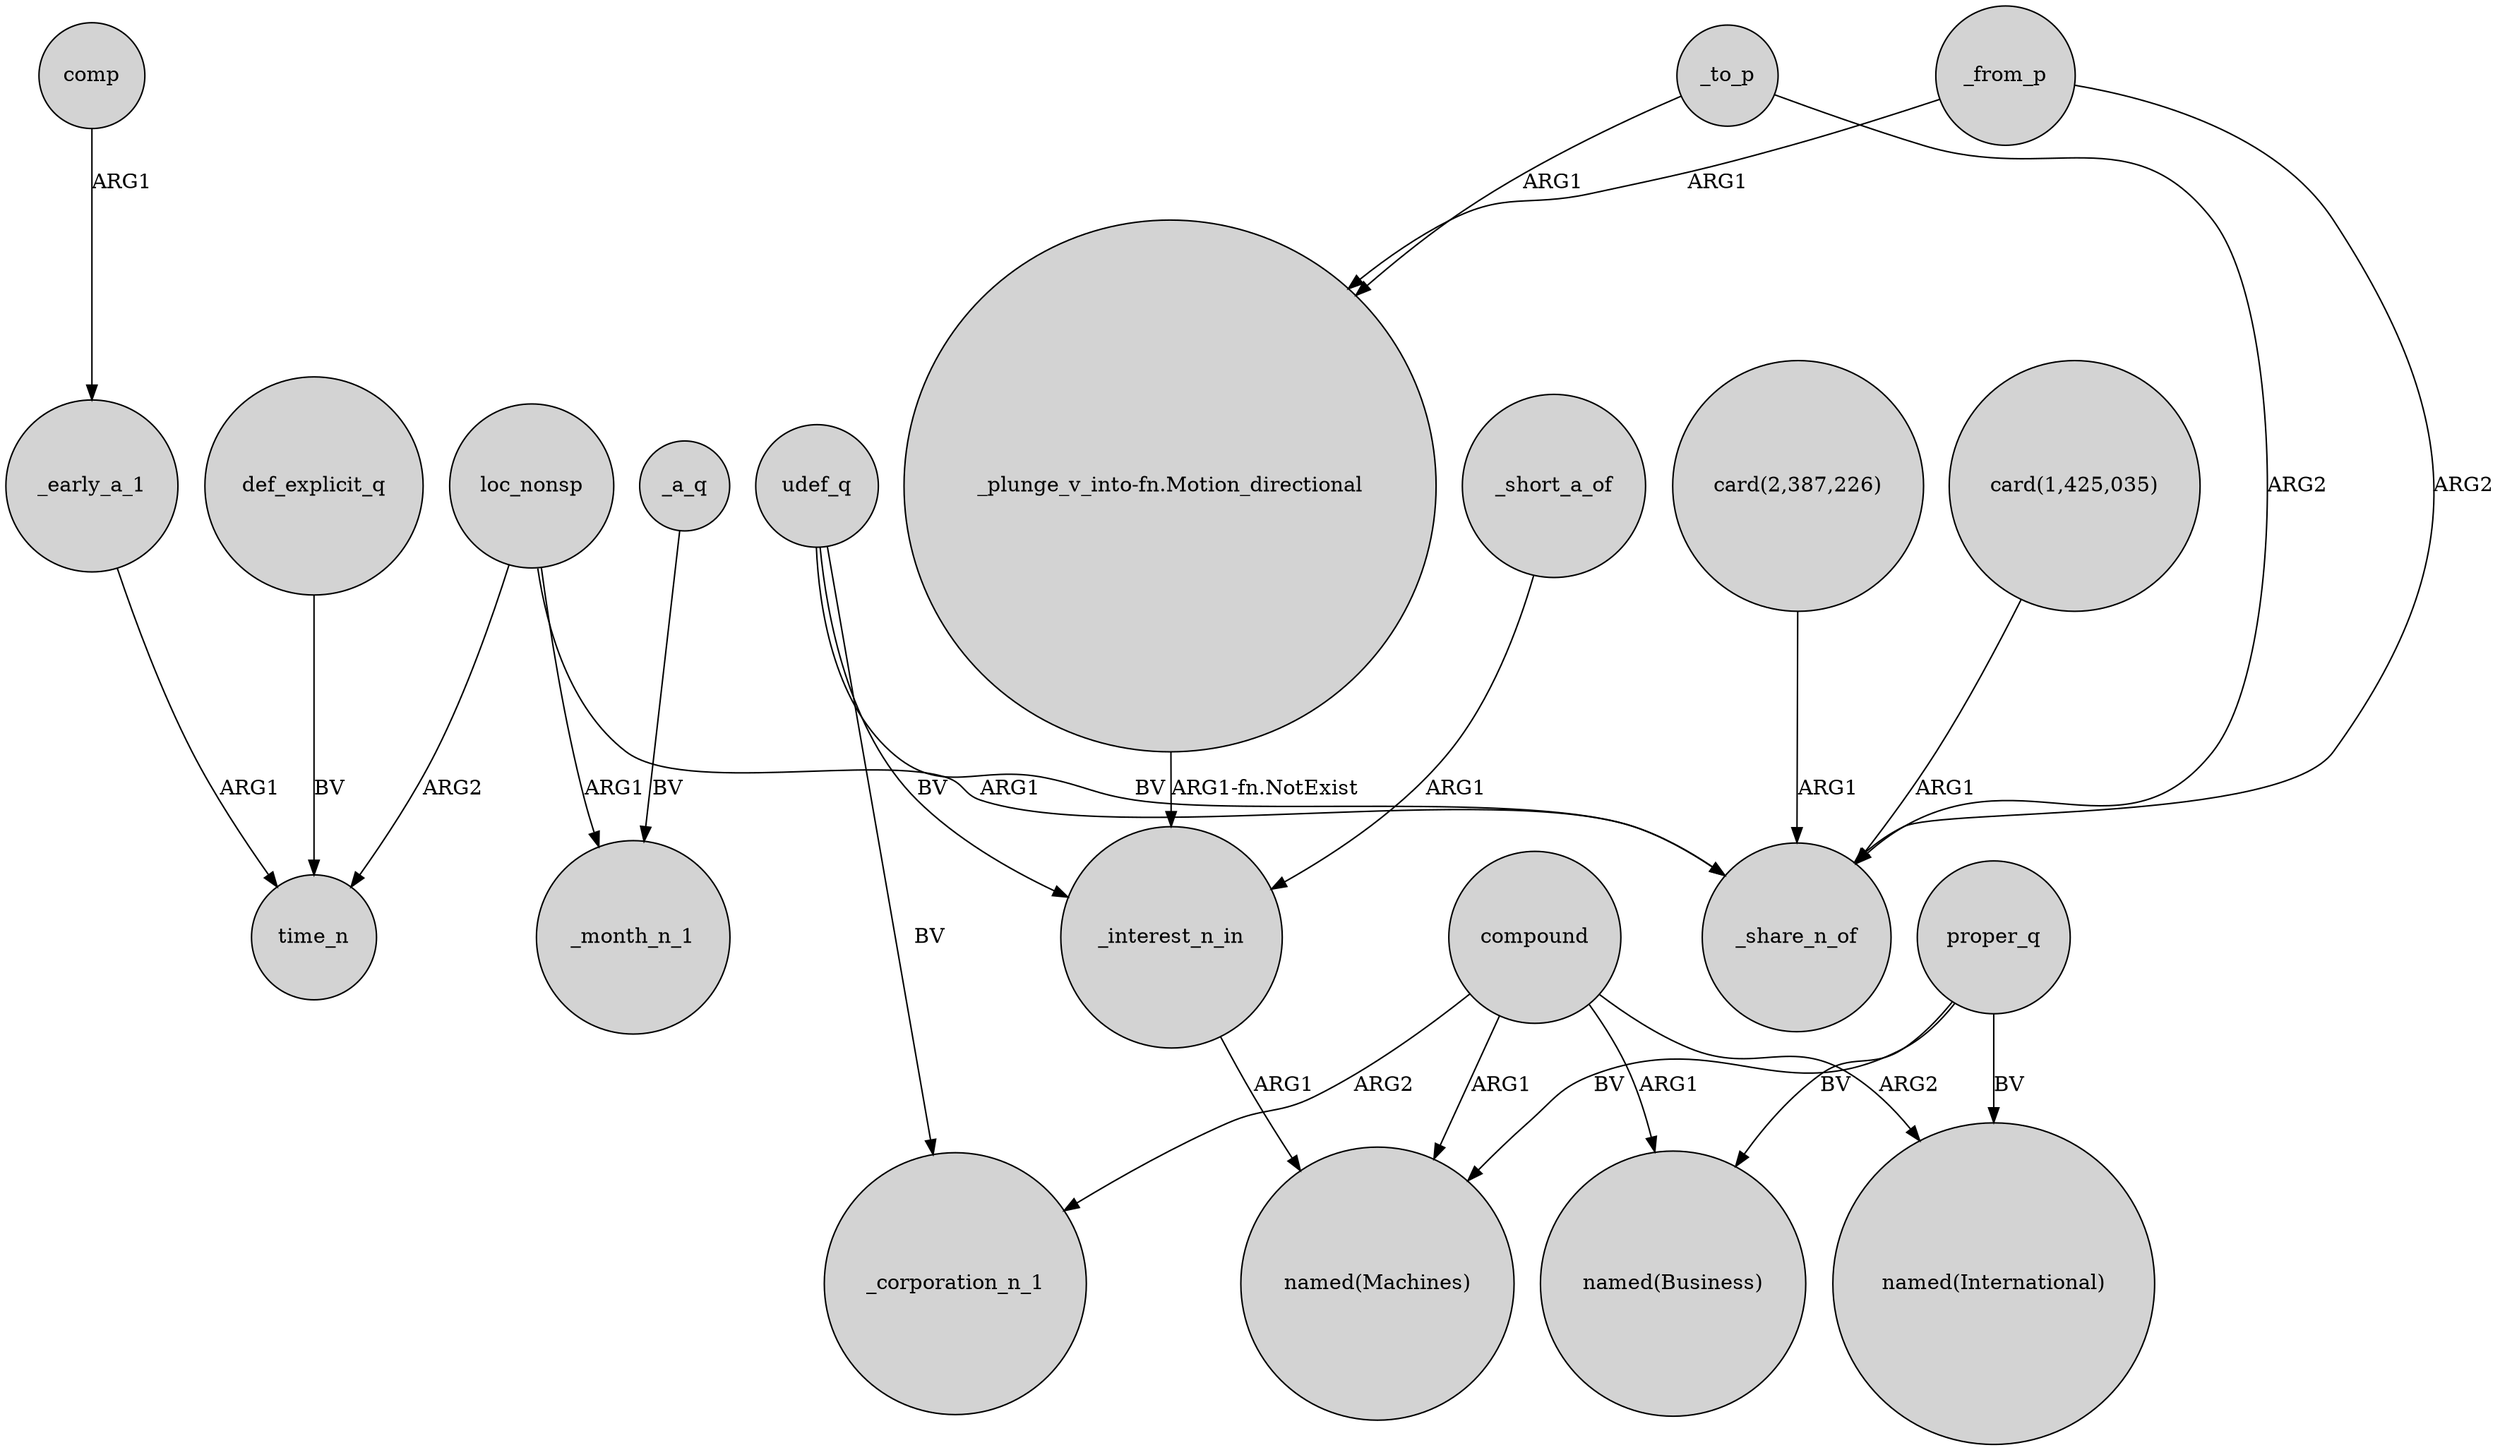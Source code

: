 digraph {
	node [shape=circle style=filled]
	_to_p -> _share_n_of [label=ARG2]
	def_explicit_q -> time_n [label=BV]
	proper_q -> "named(Business)" [label=BV]
	loc_nonsp -> _month_n_1 [label=ARG1]
	loc_nonsp -> _share_n_of [label=ARG1]
	compound -> _corporation_n_1 [label=ARG2]
	compound -> "named(Machines)" [label=ARG1]
	udef_q -> _interest_n_in [label=BV]
	_to_p -> "_plunge_v_into-fn.Motion_directional" [label=ARG1]
	_interest_n_in -> "named(Machines)" [label=ARG1]
	loc_nonsp -> time_n [label=ARG2]
	udef_q -> _corporation_n_1 [label=BV]
	_from_p -> "_plunge_v_into-fn.Motion_directional" [label=ARG1]
	"card(2,387,226)" -> _share_n_of [label=ARG1]
	"card(1,425,035)" -> _share_n_of [label=ARG1]
	_from_p -> _share_n_of [label=ARG2]
	compound -> "named(International)" [label=ARG2]
	compound -> "named(Business)" [label=ARG1]
	udef_q -> _share_n_of [label=BV]
	_early_a_1 -> time_n [label=ARG1]
	_a_q -> _month_n_1 [label=BV]
	"_plunge_v_into-fn.Motion_directional" -> _interest_n_in [label="ARG1-fn.NotExist"]
	_short_a_of -> _interest_n_in [label=ARG1]
	comp -> _early_a_1 [label=ARG1]
	proper_q -> "named(Machines)" [label=BV]
	proper_q -> "named(International)" [label=BV]
}
